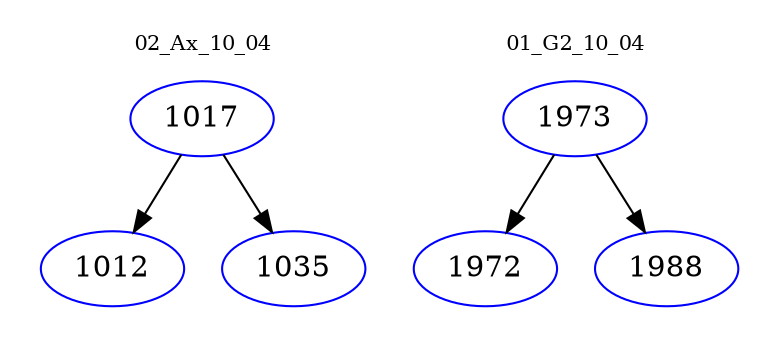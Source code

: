digraph{
subgraph cluster_0 {
color = white
label = "02_Ax_10_04";
fontsize=10;
T0_1017 [label="1017", color="blue"]
T0_1017 -> T0_1012 [color="black"]
T0_1012 [label="1012", color="blue"]
T0_1017 -> T0_1035 [color="black"]
T0_1035 [label="1035", color="blue"]
}
subgraph cluster_1 {
color = white
label = "01_G2_10_04";
fontsize=10;
T1_1973 [label="1973", color="blue"]
T1_1973 -> T1_1972 [color="black"]
T1_1972 [label="1972", color="blue"]
T1_1973 -> T1_1988 [color="black"]
T1_1988 [label="1988", color="blue"]
}
}
